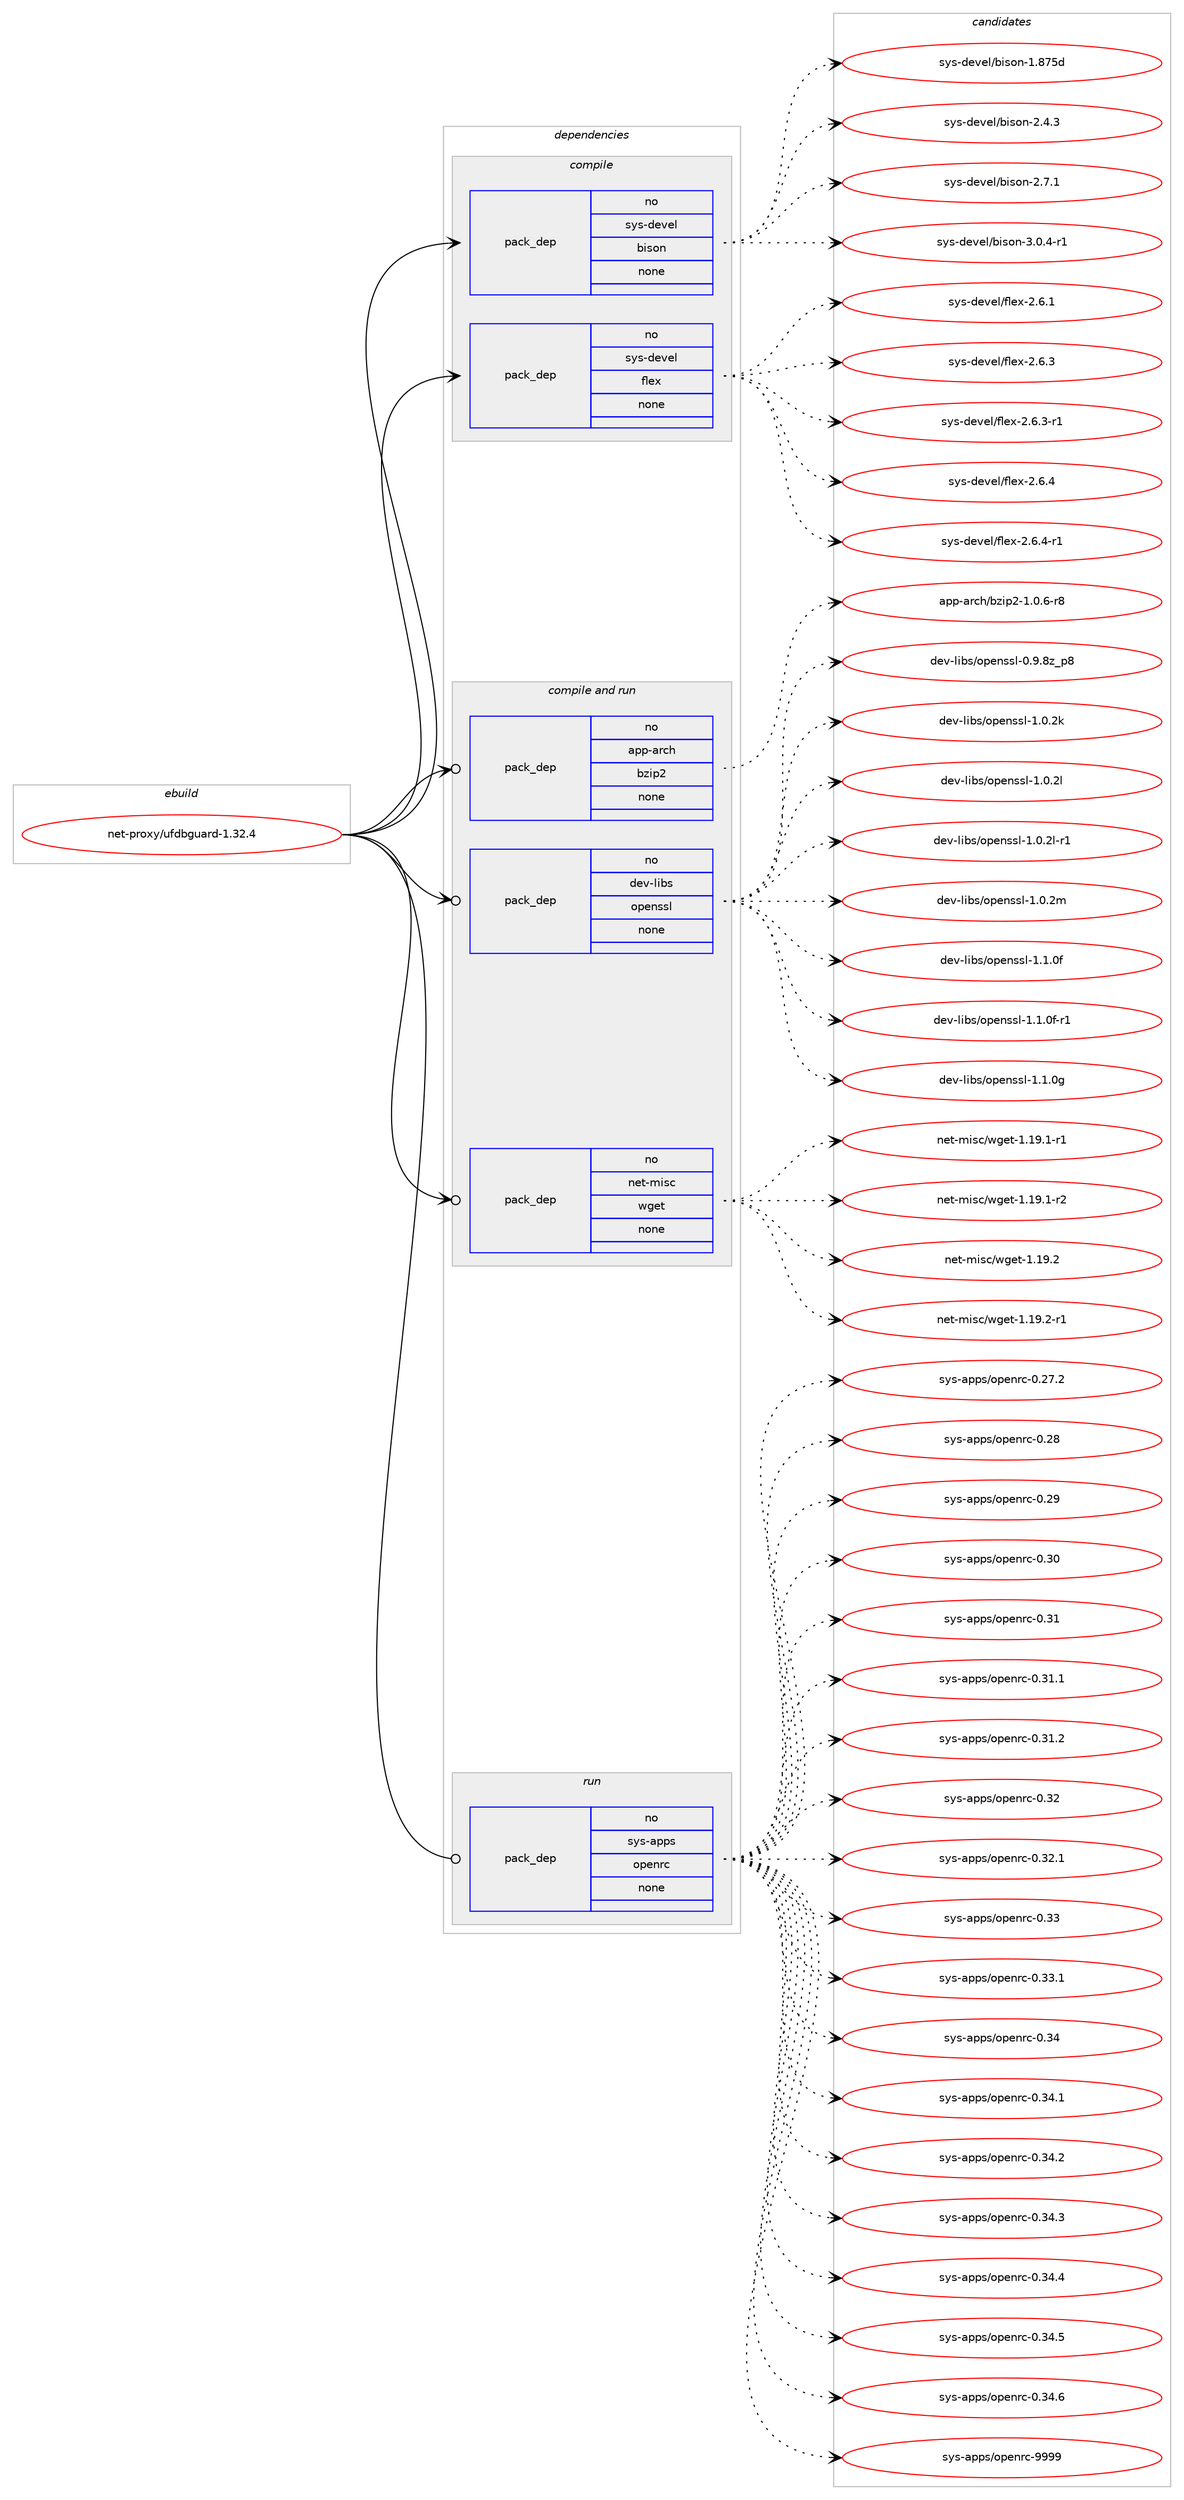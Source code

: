 digraph prolog {

# *************
# Graph options
# *************

newrank=true;
concentrate=true;
compound=true;
graph [rankdir=LR,fontname=Helvetica,fontsize=10,ranksep=1.5];#, ranksep=2.5, nodesep=0.2];
edge  [arrowhead=vee];
node  [fontname=Helvetica,fontsize=10];

# **********
# The ebuild
# **********

subgraph cluster_leftcol {
color=gray;
rank=same;
label=<<i>ebuild</i>>;
id [label="net-proxy/ufdbguard-1.32.4", color=red, width=4, href="../net-proxy/ufdbguard-1.32.4.svg"];
}

# ****************
# The dependencies
# ****************

subgraph cluster_midcol {
color=gray;
label=<<i>dependencies</i>>;
subgraph cluster_compile {
fillcolor="#eeeeee";
style=filled;
label=<<i>compile</i>>;
subgraph pack321469 {
dependency436963 [label=<<TABLE BORDER="0" CELLBORDER="1" CELLSPACING="0" CELLPADDING="4" WIDTH="220"><TR><TD ROWSPAN="6" CELLPADDING="30">pack_dep</TD></TR><TR><TD WIDTH="110">no</TD></TR><TR><TD>sys-devel</TD></TR><TR><TD>bison</TD></TR><TR><TD>none</TD></TR><TR><TD></TD></TR></TABLE>>, shape=none, color=blue];
}
id:e -> dependency436963:w [weight=20,style="solid",arrowhead="vee"];
subgraph pack321470 {
dependency436964 [label=<<TABLE BORDER="0" CELLBORDER="1" CELLSPACING="0" CELLPADDING="4" WIDTH="220"><TR><TD ROWSPAN="6" CELLPADDING="30">pack_dep</TD></TR><TR><TD WIDTH="110">no</TD></TR><TR><TD>sys-devel</TD></TR><TR><TD>flex</TD></TR><TR><TD>none</TD></TR><TR><TD></TD></TR></TABLE>>, shape=none, color=blue];
}
id:e -> dependency436964:w [weight=20,style="solid",arrowhead="vee"];
}
subgraph cluster_compileandrun {
fillcolor="#eeeeee";
style=filled;
label=<<i>compile and run</i>>;
subgraph pack321471 {
dependency436965 [label=<<TABLE BORDER="0" CELLBORDER="1" CELLSPACING="0" CELLPADDING="4" WIDTH="220"><TR><TD ROWSPAN="6" CELLPADDING="30">pack_dep</TD></TR><TR><TD WIDTH="110">no</TD></TR><TR><TD>app-arch</TD></TR><TR><TD>bzip2</TD></TR><TR><TD>none</TD></TR><TR><TD></TD></TR></TABLE>>, shape=none, color=blue];
}
id:e -> dependency436965:w [weight=20,style="solid",arrowhead="odotvee"];
subgraph pack321472 {
dependency436966 [label=<<TABLE BORDER="0" CELLBORDER="1" CELLSPACING="0" CELLPADDING="4" WIDTH="220"><TR><TD ROWSPAN="6" CELLPADDING="30">pack_dep</TD></TR><TR><TD WIDTH="110">no</TD></TR><TR><TD>dev-libs</TD></TR><TR><TD>openssl</TD></TR><TR><TD>none</TD></TR><TR><TD></TD></TR></TABLE>>, shape=none, color=blue];
}
id:e -> dependency436966:w [weight=20,style="solid",arrowhead="odotvee"];
subgraph pack321473 {
dependency436967 [label=<<TABLE BORDER="0" CELLBORDER="1" CELLSPACING="0" CELLPADDING="4" WIDTH="220"><TR><TD ROWSPAN="6" CELLPADDING="30">pack_dep</TD></TR><TR><TD WIDTH="110">no</TD></TR><TR><TD>net-misc</TD></TR><TR><TD>wget</TD></TR><TR><TD>none</TD></TR><TR><TD></TD></TR></TABLE>>, shape=none, color=blue];
}
id:e -> dependency436967:w [weight=20,style="solid",arrowhead="odotvee"];
}
subgraph cluster_run {
fillcolor="#eeeeee";
style=filled;
label=<<i>run</i>>;
subgraph pack321474 {
dependency436968 [label=<<TABLE BORDER="0" CELLBORDER="1" CELLSPACING="0" CELLPADDING="4" WIDTH="220"><TR><TD ROWSPAN="6" CELLPADDING="30">pack_dep</TD></TR><TR><TD WIDTH="110">no</TD></TR><TR><TD>sys-apps</TD></TR><TR><TD>openrc</TD></TR><TR><TD>none</TD></TR><TR><TD></TD></TR></TABLE>>, shape=none, color=blue];
}
id:e -> dependency436968:w [weight=20,style="solid",arrowhead="odot"];
}
}

# **************
# The candidates
# **************

subgraph cluster_choices {
rank=same;
color=gray;
label=<<i>candidates</i>>;

subgraph choice321469 {
color=black;
nodesep=1;
choice115121115451001011181011084798105115111110454946565553100 [label="sys-devel/bison-1.875d", color=red, width=4,href="../sys-devel/bison-1.875d.svg"];
choice115121115451001011181011084798105115111110455046524651 [label="sys-devel/bison-2.4.3", color=red, width=4,href="../sys-devel/bison-2.4.3.svg"];
choice115121115451001011181011084798105115111110455046554649 [label="sys-devel/bison-2.7.1", color=red, width=4,href="../sys-devel/bison-2.7.1.svg"];
choice1151211154510010111810110847981051151111104551464846524511449 [label="sys-devel/bison-3.0.4-r1", color=red, width=4,href="../sys-devel/bison-3.0.4-r1.svg"];
dependency436963:e -> choice115121115451001011181011084798105115111110454946565553100:w [style=dotted,weight="100"];
dependency436963:e -> choice115121115451001011181011084798105115111110455046524651:w [style=dotted,weight="100"];
dependency436963:e -> choice115121115451001011181011084798105115111110455046554649:w [style=dotted,weight="100"];
dependency436963:e -> choice1151211154510010111810110847981051151111104551464846524511449:w [style=dotted,weight="100"];
}
subgraph choice321470 {
color=black;
nodesep=1;
choice1151211154510010111810110847102108101120455046544649 [label="sys-devel/flex-2.6.1", color=red, width=4,href="../sys-devel/flex-2.6.1.svg"];
choice1151211154510010111810110847102108101120455046544651 [label="sys-devel/flex-2.6.3", color=red, width=4,href="../sys-devel/flex-2.6.3.svg"];
choice11512111545100101118101108471021081011204550465446514511449 [label="sys-devel/flex-2.6.3-r1", color=red, width=4,href="../sys-devel/flex-2.6.3-r1.svg"];
choice1151211154510010111810110847102108101120455046544652 [label="sys-devel/flex-2.6.4", color=red, width=4,href="../sys-devel/flex-2.6.4.svg"];
choice11512111545100101118101108471021081011204550465446524511449 [label="sys-devel/flex-2.6.4-r1", color=red, width=4,href="../sys-devel/flex-2.6.4-r1.svg"];
dependency436964:e -> choice1151211154510010111810110847102108101120455046544649:w [style=dotted,weight="100"];
dependency436964:e -> choice1151211154510010111810110847102108101120455046544651:w [style=dotted,weight="100"];
dependency436964:e -> choice11512111545100101118101108471021081011204550465446514511449:w [style=dotted,weight="100"];
dependency436964:e -> choice1151211154510010111810110847102108101120455046544652:w [style=dotted,weight="100"];
dependency436964:e -> choice11512111545100101118101108471021081011204550465446524511449:w [style=dotted,weight="100"];
}
subgraph choice321471 {
color=black;
nodesep=1;
choice971121124597114991044798122105112504549464846544511456 [label="app-arch/bzip2-1.0.6-r8", color=red, width=4,href="../app-arch/bzip2-1.0.6-r8.svg"];
dependency436965:e -> choice971121124597114991044798122105112504549464846544511456:w [style=dotted,weight="100"];
}
subgraph choice321472 {
color=black;
nodesep=1;
choice1001011184510810598115471111121011101151151084548465746561229511256 [label="dev-libs/openssl-0.9.8z_p8", color=red, width=4,href="../dev-libs/openssl-0.9.8z_p8.svg"];
choice100101118451081059811547111112101110115115108454946484650107 [label="dev-libs/openssl-1.0.2k", color=red, width=4,href="../dev-libs/openssl-1.0.2k.svg"];
choice100101118451081059811547111112101110115115108454946484650108 [label="dev-libs/openssl-1.0.2l", color=red, width=4,href="../dev-libs/openssl-1.0.2l.svg"];
choice1001011184510810598115471111121011101151151084549464846501084511449 [label="dev-libs/openssl-1.0.2l-r1", color=red, width=4,href="../dev-libs/openssl-1.0.2l-r1.svg"];
choice100101118451081059811547111112101110115115108454946484650109 [label="dev-libs/openssl-1.0.2m", color=red, width=4,href="../dev-libs/openssl-1.0.2m.svg"];
choice100101118451081059811547111112101110115115108454946494648102 [label="dev-libs/openssl-1.1.0f", color=red, width=4,href="../dev-libs/openssl-1.1.0f.svg"];
choice1001011184510810598115471111121011101151151084549464946481024511449 [label="dev-libs/openssl-1.1.0f-r1", color=red, width=4,href="../dev-libs/openssl-1.1.0f-r1.svg"];
choice100101118451081059811547111112101110115115108454946494648103 [label="dev-libs/openssl-1.1.0g", color=red, width=4,href="../dev-libs/openssl-1.1.0g.svg"];
dependency436966:e -> choice1001011184510810598115471111121011101151151084548465746561229511256:w [style=dotted,weight="100"];
dependency436966:e -> choice100101118451081059811547111112101110115115108454946484650107:w [style=dotted,weight="100"];
dependency436966:e -> choice100101118451081059811547111112101110115115108454946484650108:w [style=dotted,weight="100"];
dependency436966:e -> choice1001011184510810598115471111121011101151151084549464846501084511449:w [style=dotted,weight="100"];
dependency436966:e -> choice100101118451081059811547111112101110115115108454946484650109:w [style=dotted,weight="100"];
dependency436966:e -> choice100101118451081059811547111112101110115115108454946494648102:w [style=dotted,weight="100"];
dependency436966:e -> choice1001011184510810598115471111121011101151151084549464946481024511449:w [style=dotted,weight="100"];
dependency436966:e -> choice100101118451081059811547111112101110115115108454946494648103:w [style=dotted,weight="100"];
}
subgraph choice321473 {
color=black;
nodesep=1;
choice110101116451091051159947119103101116454946495746494511449 [label="net-misc/wget-1.19.1-r1", color=red, width=4,href="../net-misc/wget-1.19.1-r1.svg"];
choice110101116451091051159947119103101116454946495746494511450 [label="net-misc/wget-1.19.1-r2", color=red, width=4,href="../net-misc/wget-1.19.1-r2.svg"];
choice11010111645109105115994711910310111645494649574650 [label="net-misc/wget-1.19.2", color=red, width=4,href="../net-misc/wget-1.19.2.svg"];
choice110101116451091051159947119103101116454946495746504511449 [label="net-misc/wget-1.19.2-r1", color=red, width=4,href="../net-misc/wget-1.19.2-r1.svg"];
dependency436967:e -> choice110101116451091051159947119103101116454946495746494511449:w [style=dotted,weight="100"];
dependency436967:e -> choice110101116451091051159947119103101116454946495746494511450:w [style=dotted,weight="100"];
dependency436967:e -> choice11010111645109105115994711910310111645494649574650:w [style=dotted,weight="100"];
dependency436967:e -> choice110101116451091051159947119103101116454946495746504511449:w [style=dotted,weight="100"];
}
subgraph choice321474 {
color=black;
nodesep=1;
choice1151211154597112112115471111121011101149945484650554650 [label="sys-apps/openrc-0.27.2", color=red, width=4,href="../sys-apps/openrc-0.27.2.svg"];
choice115121115459711211211547111112101110114994548465056 [label="sys-apps/openrc-0.28", color=red, width=4,href="../sys-apps/openrc-0.28.svg"];
choice115121115459711211211547111112101110114994548465057 [label="sys-apps/openrc-0.29", color=red, width=4,href="../sys-apps/openrc-0.29.svg"];
choice115121115459711211211547111112101110114994548465148 [label="sys-apps/openrc-0.30", color=red, width=4,href="../sys-apps/openrc-0.30.svg"];
choice115121115459711211211547111112101110114994548465149 [label="sys-apps/openrc-0.31", color=red, width=4,href="../sys-apps/openrc-0.31.svg"];
choice1151211154597112112115471111121011101149945484651494649 [label="sys-apps/openrc-0.31.1", color=red, width=4,href="../sys-apps/openrc-0.31.1.svg"];
choice1151211154597112112115471111121011101149945484651494650 [label="sys-apps/openrc-0.31.2", color=red, width=4,href="../sys-apps/openrc-0.31.2.svg"];
choice115121115459711211211547111112101110114994548465150 [label="sys-apps/openrc-0.32", color=red, width=4,href="../sys-apps/openrc-0.32.svg"];
choice1151211154597112112115471111121011101149945484651504649 [label="sys-apps/openrc-0.32.1", color=red, width=4,href="../sys-apps/openrc-0.32.1.svg"];
choice115121115459711211211547111112101110114994548465151 [label="sys-apps/openrc-0.33", color=red, width=4,href="../sys-apps/openrc-0.33.svg"];
choice1151211154597112112115471111121011101149945484651514649 [label="sys-apps/openrc-0.33.1", color=red, width=4,href="../sys-apps/openrc-0.33.1.svg"];
choice115121115459711211211547111112101110114994548465152 [label="sys-apps/openrc-0.34", color=red, width=4,href="../sys-apps/openrc-0.34.svg"];
choice1151211154597112112115471111121011101149945484651524649 [label="sys-apps/openrc-0.34.1", color=red, width=4,href="../sys-apps/openrc-0.34.1.svg"];
choice1151211154597112112115471111121011101149945484651524650 [label="sys-apps/openrc-0.34.2", color=red, width=4,href="../sys-apps/openrc-0.34.2.svg"];
choice1151211154597112112115471111121011101149945484651524651 [label="sys-apps/openrc-0.34.3", color=red, width=4,href="../sys-apps/openrc-0.34.3.svg"];
choice1151211154597112112115471111121011101149945484651524652 [label="sys-apps/openrc-0.34.4", color=red, width=4,href="../sys-apps/openrc-0.34.4.svg"];
choice1151211154597112112115471111121011101149945484651524653 [label="sys-apps/openrc-0.34.5", color=red, width=4,href="../sys-apps/openrc-0.34.5.svg"];
choice1151211154597112112115471111121011101149945484651524654 [label="sys-apps/openrc-0.34.6", color=red, width=4,href="../sys-apps/openrc-0.34.6.svg"];
choice115121115459711211211547111112101110114994557575757 [label="sys-apps/openrc-9999", color=red, width=4,href="../sys-apps/openrc-9999.svg"];
dependency436968:e -> choice1151211154597112112115471111121011101149945484650554650:w [style=dotted,weight="100"];
dependency436968:e -> choice115121115459711211211547111112101110114994548465056:w [style=dotted,weight="100"];
dependency436968:e -> choice115121115459711211211547111112101110114994548465057:w [style=dotted,weight="100"];
dependency436968:e -> choice115121115459711211211547111112101110114994548465148:w [style=dotted,weight="100"];
dependency436968:e -> choice115121115459711211211547111112101110114994548465149:w [style=dotted,weight="100"];
dependency436968:e -> choice1151211154597112112115471111121011101149945484651494649:w [style=dotted,weight="100"];
dependency436968:e -> choice1151211154597112112115471111121011101149945484651494650:w [style=dotted,weight="100"];
dependency436968:e -> choice115121115459711211211547111112101110114994548465150:w [style=dotted,weight="100"];
dependency436968:e -> choice1151211154597112112115471111121011101149945484651504649:w [style=dotted,weight="100"];
dependency436968:e -> choice115121115459711211211547111112101110114994548465151:w [style=dotted,weight="100"];
dependency436968:e -> choice1151211154597112112115471111121011101149945484651514649:w [style=dotted,weight="100"];
dependency436968:e -> choice115121115459711211211547111112101110114994548465152:w [style=dotted,weight="100"];
dependency436968:e -> choice1151211154597112112115471111121011101149945484651524649:w [style=dotted,weight="100"];
dependency436968:e -> choice1151211154597112112115471111121011101149945484651524650:w [style=dotted,weight="100"];
dependency436968:e -> choice1151211154597112112115471111121011101149945484651524651:w [style=dotted,weight="100"];
dependency436968:e -> choice1151211154597112112115471111121011101149945484651524652:w [style=dotted,weight="100"];
dependency436968:e -> choice1151211154597112112115471111121011101149945484651524653:w [style=dotted,weight="100"];
dependency436968:e -> choice1151211154597112112115471111121011101149945484651524654:w [style=dotted,weight="100"];
dependency436968:e -> choice115121115459711211211547111112101110114994557575757:w [style=dotted,weight="100"];
}
}

}
